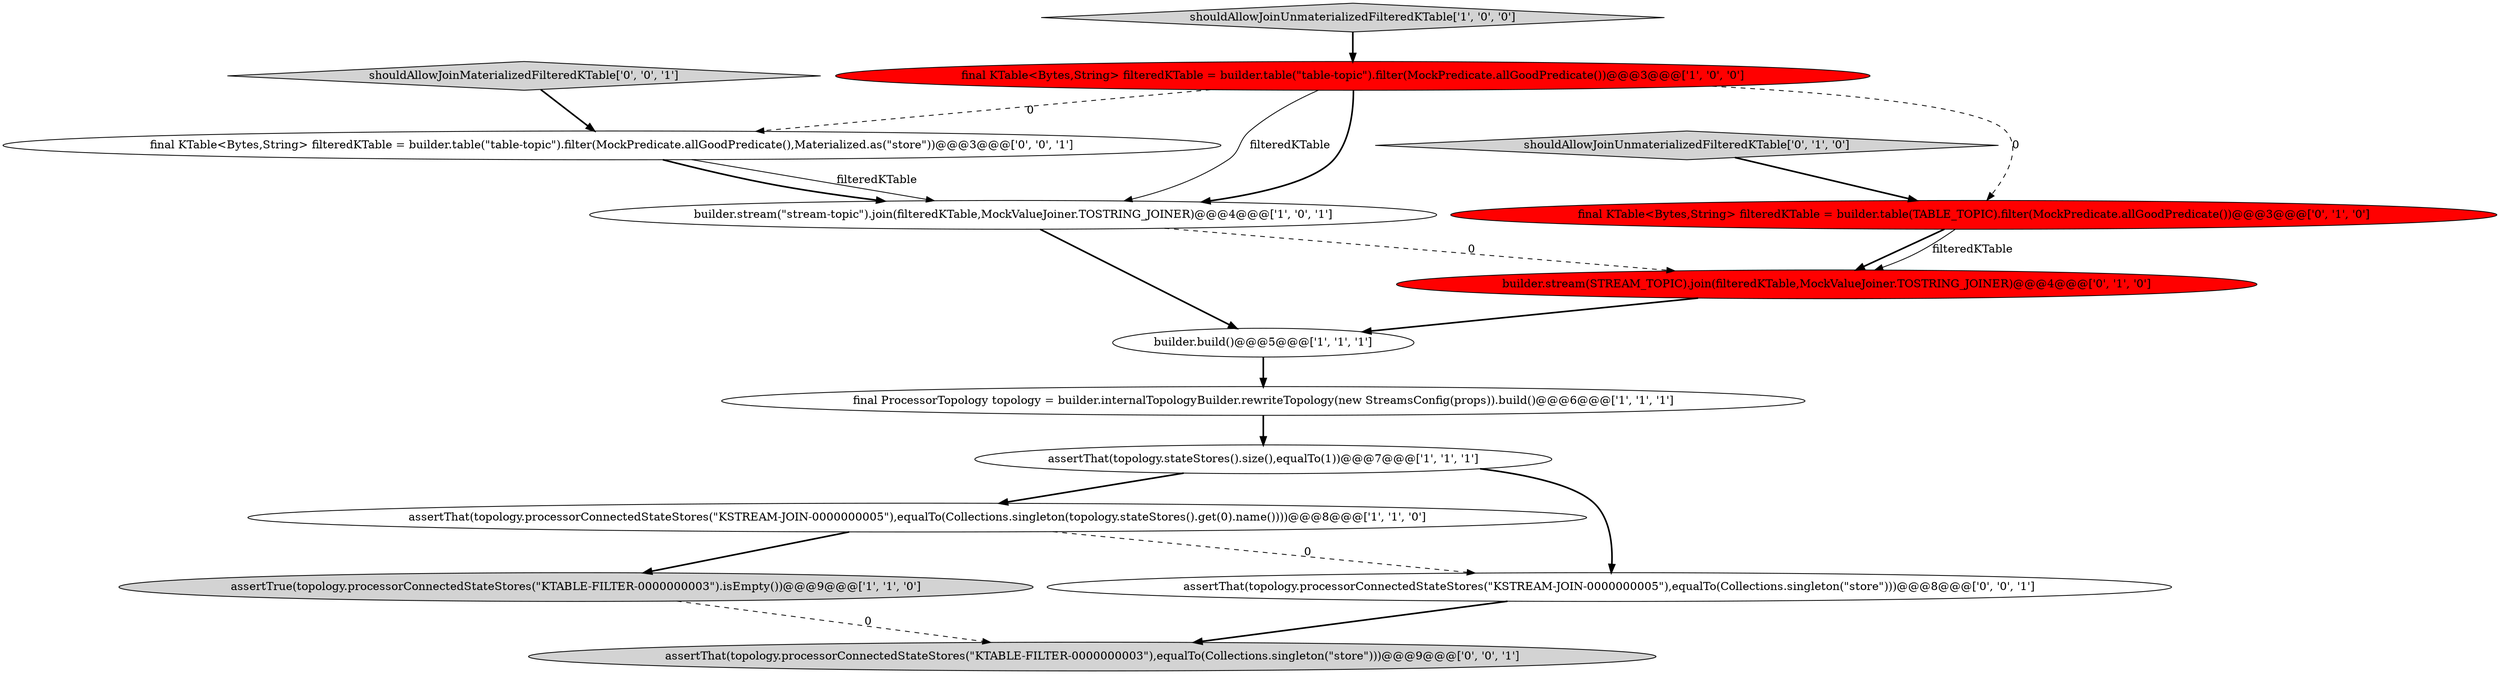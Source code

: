 digraph {
5 [style = filled, label = "builder.build()@@@5@@@['1', '1', '1']", fillcolor = white, shape = ellipse image = "AAA0AAABBB1BBB"];
8 [style = filled, label = "final KTable<Bytes,String> filteredKTable = builder.table(TABLE_TOPIC).filter(MockPredicate.allGoodPredicate())@@@3@@@['0', '1', '0']", fillcolor = red, shape = ellipse image = "AAA1AAABBB2BBB"];
1 [style = filled, label = "assertTrue(topology.processorConnectedStateStores(\"KTABLE-FILTER-0000000003\").isEmpty())@@@9@@@['1', '1', '0']", fillcolor = lightgray, shape = ellipse image = "AAA0AAABBB1BBB"];
9 [style = filled, label = "shouldAllowJoinUnmaterializedFilteredKTable['0', '1', '0']", fillcolor = lightgray, shape = diamond image = "AAA0AAABBB2BBB"];
0 [style = filled, label = "shouldAllowJoinUnmaterializedFilteredKTable['1', '0', '0']", fillcolor = lightgray, shape = diamond image = "AAA0AAABBB1BBB"];
2 [style = filled, label = "builder.stream(\"stream-topic\").join(filteredKTable,MockValueJoiner.TOSTRING_JOINER)@@@4@@@['1', '0', '1']", fillcolor = white, shape = ellipse image = "AAA0AAABBB1BBB"];
3 [style = filled, label = "final KTable<Bytes,String> filteredKTable = builder.table(\"table-topic\").filter(MockPredicate.allGoodPredicate())@@@3@@@['1', '0', '0']", fillcolor = red, shape = ellipse image = "AAA1AAABBB1BBB"];
7 [style = filled, label = "assertThat(topology.processorConnectedStateStores(\"KSTREAM-JOIN-0000000005\"),equalTo(Collections.singleton(topology.stateStores().get(0).name())))@@@8@@@['1', '1', '0']", fillcolor = white, shape = ellipse image = "AAA0AAABBB1BBB"];
4 [style = filled, label = "assertThat(topology.stateStores().size(),equalTo(1))@@@7@@@['1', '1', '1']", fillcolor = white, shape = ellipse image = "AAA0AAABBB1BBB"];
6 [style = filled, label = "final ProcessorTopology topology = builder.internalTopologyBuilder.rewriteTopology(new StreamsConfig(props)).build()@@@6@@@['1', '1', '1']", fillcolor = white, shape = ellipse image = "AAA0AAABBB1BBB"];
10 [style = filled, label = "builder.stream(STREAM_TOPIC).join(filteredKTable,MockValueJoiner.TOSTRING_JOINER)@@@4@@@['0', '1', '0']", fillcolor = red, shape = ellipse image = "AAA1AAABBB2BBB"];
12 [style = filled, label = "shouldAllowJoinMaterializedFilteredKTable['0', '0', '1']", fillcolor = lightgray, shape = diamond image = "AAA0AAABBB3BBB"];
13 [style = filled, label = "assertThat(topology.processorConnectedStateStores(\"KSTREAM-JOIN-0000000005\"),equalTo(Collections.singleton(\"store\")))@@@8@@@['0', '0', '1']", fillcolor = white, shape = ellipse image = "AAA0AAABBB3BBB"];
11 [style = filled, label = "final KTable<Bytes,String> filteredKTable = builder.table(\"table-topic\").filter(MockPredicate.allGoodPredicate(),Materialized.as(\"store\"))@@@3@@@['0', '0', '1']", fillcolor = white, shape = ellipse image = "AAA0AAABBB3BBB"];
14 [style = filled, label = "assertThat(topology.processorConnectedStateStores(\"KTABLE-FILTER-0000000003\"),equalTo(Collections.singleton(\"store\")))@@@9@@@['0', '0', '1']", fillcolor = lightgray, shape = ellipse image = "AAA0AAABBB3BBB"];
0->3 [style = bold, label=""];
8->10 [style = bold, label=""];
7->1 [style = bold, label=""];
1->14 [style = dashed, label="0"];
4->13 [style = bold, label=""];
12->11 [style = bold, label=""];
9->8 [style = bold, label=""];
11->2 [style = bold, label=""];
4->7 [style = bold, label=""];
2->10 [style = dashed, label="0"];
6->4 [style = bold, label=""];
10->5 [style = bold, label=""];
5->6 [style = bold, label=""];
3->2 [style = bold, label=""];
7->13 [style = dashed, label="0"];
11->2 [style = solid, label="filteredKTable"];
3->8 [style = dashed, label="0"];
8->10 [style = solid, label="filteredKTable"];
13->14 [style = bold, label=""];
3->2 [style = solid, label="filteredKTable"];
3->11 [style = dashed, label="0"];
2->5 [style = bold, label=""];
}
